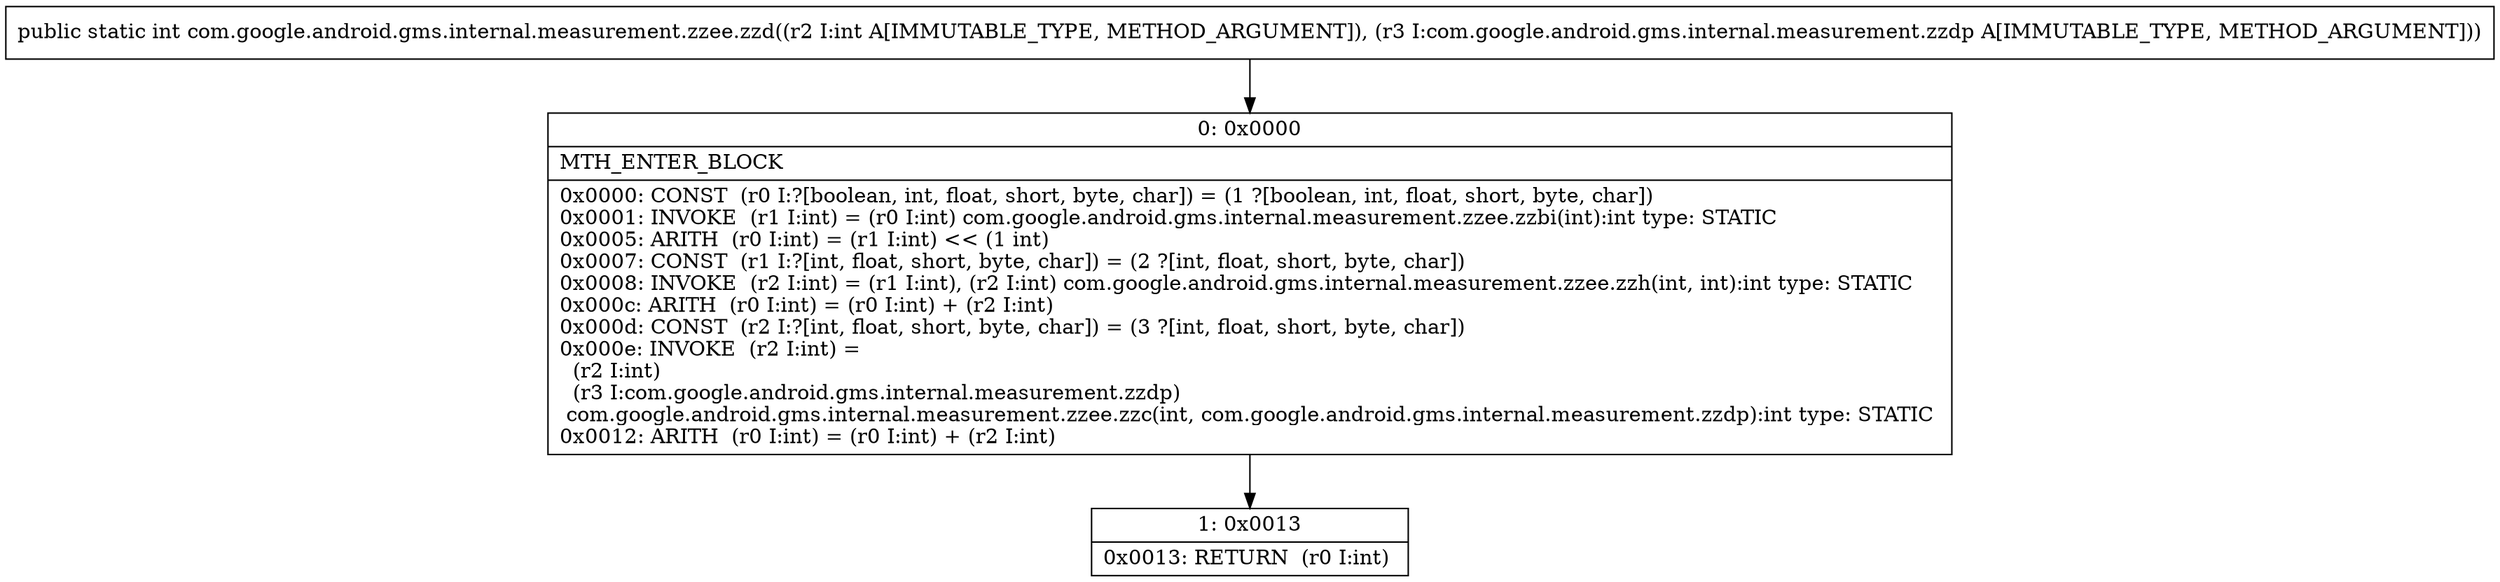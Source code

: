 digraph "CFG forcom.google.android.gms.internal.measurement.zzee.zzd(ILcom\/google\/android\/gms\/internal\/measurement\/zzdp;)I" {
Node_0 [shape=record,label="{0\:\ 0x0000|MTH_ENTER_BLOCK\l|0x0000: CONST  (r0 I:?[boolean, int, float, short, byte, char]) = (1 ?[boolean, int, float, short, byte, char]) \l0x0001: INVOKE  (r1 I:int) = (r0 I:int) com.google.android.gms.internal.measurement.zzee.zzbi(int):int type: STATIC \l0x0005: ARITH  (r0 I:int) = (r1 I:int) \<\< (1 int) \l0x0007: CONST  (r1 I:?[int, float, short, byte, char]) = (2 ?[int, float, short, byte, char]) \l0x0008: INVOKE  (r2 I:int) = (r1 I:int), (r2 I:int) com.google.android.gms.internal.measurement.zzee.zzh(int, int):int type: STATIC \l0x000c: ARITH  (r0 I:int) = (r0 I:int) + (r2 I:int) \l0x000d: CONST  (r2 I:?[int, float, short, byte, char]) = (3 ?[int, float, short, byte, char]) \l0x000e: INVOKE  (r2 I:int) = \l  (r2 I:int)\l  (r3 I:com.google.android.gms.internal.measurement.zzdp)\l com.google.android.gms.internal.measurement.zzee.zzc(int, com.google.android.gms.internal.measurement.zzdp):int type: STATIC \l0x0012: ARITH  (r0 I:int) = (r0 I:int) + (r2 I:int) \l}"];
Node_1 [shape=record,label="{1\:\ 0x0013|0x0013: RETURN  (r0 I:int) \l}"];
MethodNode[shape=record,label="{public static int com.google.android.gms.internal.measurement.zzee.zzd((r2 I:int A[IMMUTABLE_TYPE, METHOD_ARGUMENT]), (r3 I:com.google.android.gms.internal.measurement.zzdp A[IMMUTABLE_TYPE, METHOD_ARGUMENT])) }"];
MethodNode -> Node_0;
Node_0 -> Node_1;
}

